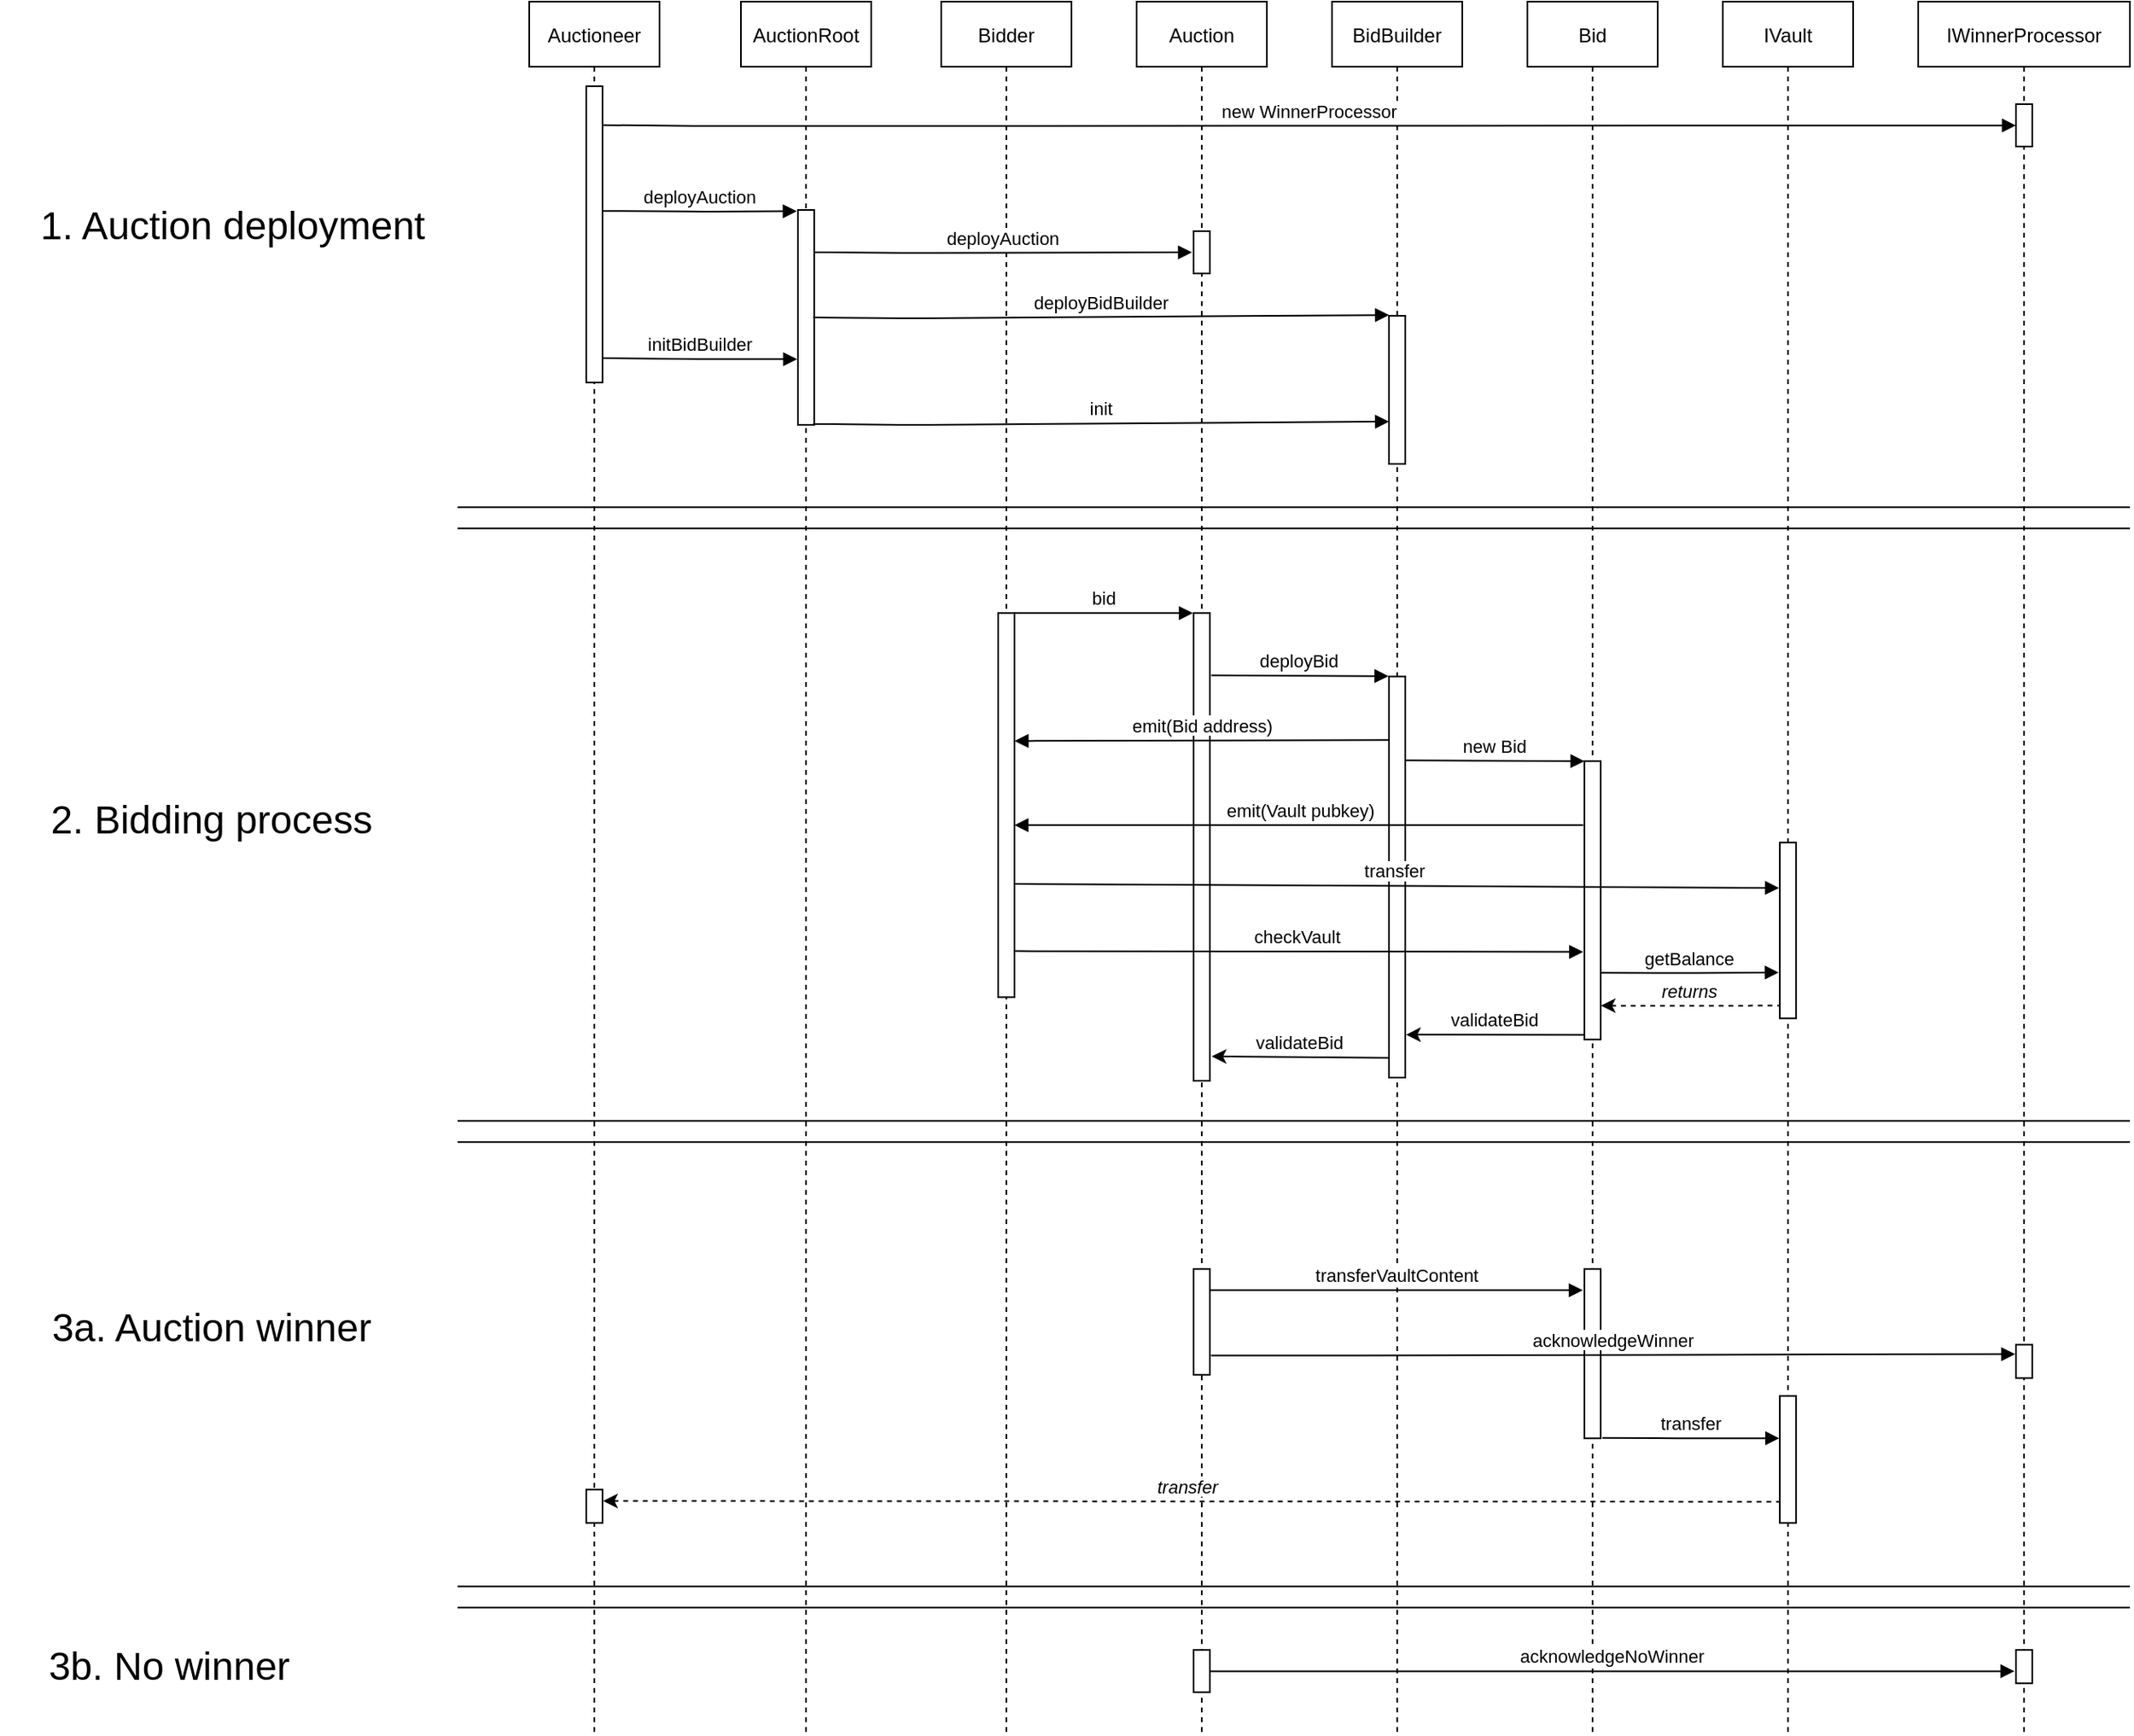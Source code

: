 <mxfile version="14.6.13" type="device"><diagram id="kgpKYQtTHZ0yAKxKKP6v" name="Page-1"><mxGraphModel dx="1103" dy="187" grid="1" gridSize="13" guides="1" tooltips="1" connect="1" arrows="1" fold="1" page="1" pageScale="1" pageWidth="827" pageHeight="1169" math="0" shadow="0"><root><mxCell id="0"/><mxCell id="1" parent="0"/><mxCell id="W-jSJZYHt0vHrLAS6eAT-16" value="BidBuilder" style="shape=umlLifeline;perimeter=lifelinePerimeter;container=1;collapsible=0;recursiveResize=0;rounded=0;shadow=0;strokeWidth=1;" parent="1" vertex="1"><mxGeometry x="636" y="80" width="80" height="1064" as="geometry"/></mxCell><mxCell id="W-jSJZYHt0vHrLAS6eAT-17" value="" style="points=[];perimeter=orthogonalPerimeter;rounded=0;shadow=0;strokeWidth=1;" parent="1" vertex="1"><mxGeometry x="671" y="494.63" width="10" height="246.37" as="geometry"/></mxCell><mxCell id="W-jSJZYHt0vHrLAS6eAT-10" value="Auction" style="shape=umlLifeline;perimeter=lifelinePerimeter;container=1;collapsible=0;recursiveResize=0;rounded=0;shadow=0;strokeWidth=1;" parent="1" vertex="1"><mxGeometry x="516" y="80" width="80" height="1064" as="geometry"/></mxCell><mxCell id="W-jSJZYHt0vHrLAS6eAT-11" value="" style="points=[];perimeter=orthogonalPerimeter;rounded=0;shadow=0;strokeWidth=1;" parent="W-jSJZYHt0vHrLAS6eAT-10" vertex="1"><mxGeometry x="35" y="375.63" width="10" height="287.37" as="geometry"/></mxCell><mxCell id="W-jSJZYHt0vHrLAS6eAT-71" value="" style="points=[];perimeter=orthogonalPerimeter;rounded=0;shadow=0;strokeWidth=1;" parent="1" vertex="1"><mxGeometry x="551" y="221" width="10" height="26" as="geometry"/></mxCell><mxCell id="3nuBFxr9cyL0pnOWT2aG-1" value="Bidder" style="shape=umlLifeline;perimeter=lifelinePerimeter;container=1;collapsible=0;recursiveResize=0;rounded=0;shadow=0;strokeWidth=1;" parent="1" vertex="1"><mxGeometry x="396" y="80" width="80" height="1064" as="geometry"/></mxCell><mxCell id="3nuBFxr9cyL0pnOWT2aG-2" value="" style="points=[];perimeter=orthogonalPerimeter;rounded=0;shadow=0;strokeWidth=1;" parent="3nuBFxr9cyL0pnOWT2aG-1" vertex="1"><mxGeometry x="35" y="375.63" width="10" height="236" as="geometry"/></mxCell><mxCell id="3nuBFxr9cyL0pnOWT2aG-8" value="bid" style="verticalAlign=bottom;endArrow=block;shadow=0;strokeWidth=1;entryX=-0.046;entryY=0;entryDx=0;entryDy=0;entryPerimeter=0;" parent="1" source="3nuBFxr9cyL0pnOWT2aG-2" target="W-jSJZYHt0vHrLAS6eAT-11" edge="1"><mxGeometry relative="1" as="geometry"><mxPoint x="621" y="251.63" as="sourcePoint"/><mxPoint x="546" y="429.63" as="targetPoint"/><Array as="points"><mxPoint x="520" y="455.63"/></Array></mxGeometry></mxCell><mxCell id="W-jSJZYHt0vHrLAS6eAT-15" value="deployBid" style="verticalAlign=bottom;endArrow=block;shadow=0;strokeWidth=1;exitX=1.084;exitY=0.133;exitDx=0;exitDy=0;exitPerimeter=0;entryX=-0.033;entryY=-0.001;entryDx=0;entryDy=0;entryPerimeter=0;" parent="1" source="W-jSJZYHt0vHrLAS6eAT-11" edge="1" target="W-jSJZYHt0vHrLAS6eAT-17"><mxGeometry x="-0.006" relative="1" as="geometry"><mxPoint x="741" y="251.63" as="sourcePoint"/><mxPoint x="670" y="495.63" as="targetPoint"/><Array as="points"/><mxPoint as="offset"/></mxGeometry></mxCell><mxCell id="W-jSJZYHt0vHrLAS6eAT-20" value="new Bid" style="verticalAlign=bottom;endArrow=block;shadow=0;strokeWidth=1;exitX=1.046;exitY=0.209;exitDx=0;exitDy=0;exitPerimeter=0;" parent="1" source="W-jSJZYHt0vHrLAS6eAT-17" edge="1"><mxGeometry x="-0.006" relative="1" as="geometry"><mxPoint x="686" y="541.63" as="sourcePoint"/><mxPoint x="791" y="546.63" as="targetPoint"/><Array as="points"/><mxPoint as="offset"/></mxGeometry></mxCell><mxCell id="W-jSJZYHt0vHrLAS6eAT-26" value="Bid" style="shape=umlLifeline;perimeter=lifelinePerimeter;container=1;collapsible=0;recursiveResize=0;rounded=0;shadow=0;strokeWidth=1;" parent="1" vertex="1"><mxGeometry x="756" y="80" width="80" height="1064" as="geometry"/></mxCell><mxCell id="W-jSJZYHt0vHrLAS6eAT-27" value="" style="points=[];perimeter=orthogonalPerimeter;rounded=0;shadow=0;strokeWidth=1;" parent="W-jSJZYHt0vHrLAS6eAT-26" vertex="1"><mxGeometry x="35" y="466.63" width="10" height="171" as="geometry"/></mxCell><mxCell id="W-jSJZYHt0vHrLAS6eAT-30" value="emit(Vault pubkey)" style="verticalAlign=bottom;endArrow=block;shadow=0;strokeWidth=1;entryX=0.998;entryY=0.552;entryDx=0;entryDy=0;entryPerimeter=0;exitX=-0.072;exitY=0.408;exitDx=0;exitDy=0;exitPerimeter=0;" parent="1" target="3nuBFxr9cyL0pnOWT2aG-2" edge="1"><mxGeometry x="-0.006" relative="1" as="geometry"><mxPoint x="790.28" y="585.854" as="sourcePoint"/><mxPoint x="441.96" y="585.646" as="targetPoint"/><Array as="points"/><mxPoint as="offset"/></mxGeometry></mxCell><mxCell id="W-jSJZYHt0vHrLAS6eAT-31" value="IVault" style="shape=umlLifeline;perimeter=lifelinePerimeter;container=1;collapsible=0;recursiveResize=0;rounded=0;shadow=0;strokeWidth=1;" parent="1" vertex="1"><mxGeometry x="876" y="80" width="80" height="1064" as="geometry"/></mxCell><mxCell id="W-jSJZYHt0vHrLAS6eAT-32" value="" style="points=[];perimeter=orthogonalPerimeter;rounded=0;shadow=0;strokeWidth=1;" parent="W-jSJZYHt0vHrLAS6eAT-31" vertex="1"><mxGeometry x="35" y="516.63" width="10" height="108" as="geometry"/></mxCell><mxCell id="W-jSJZYHt0vHrLAS6eAT-39" value="checkVault" style="verticalAlign=bottom;endArrow=block;shadow=0;strokeWidth=1;exitX=1.026;exitY=0.88;exitDx=0;exitDy=0;exitPerimeter=0;entryX=-0.077;entryY=0.685;entryDx=0;entryDy=0;entryPerimeter=0;" parent="1" source="3nuBFxr9cyL0pnOWT2aG-2" target="W-jSJZYHt0vHrLAS6eAT-27" edge="1"><mxGeometry x="-0.006" relative="1" as="geometry"><mxPoint x="441" y="380.63" as="sourcePoint"/><mxPoint x="790" y="391.63" as="targetPoint"/><Array as="points"/><mxPoint as="offset"/></mxGeometry></mxCell><mxCell id="W-jSJZYHt0vHrLAS6eAT-42" value="getBalance" style="verticalAlign=bottom;endArrow=block;shadow=0;strokeWidth=1;exitX=1.031;exitY=0.749;exitDx=0;exitDy=0;exitPerimeter=0;entryX=-0.065;entryY=0.739;entryDx=0;entryDy=0;entryPerimeter=0;" parent="1" target="W-jSJZYHt0vHrLAS6eAT-32" edge="1"><mxGeometry x="-0.006" relative="1" as="geometry"><mxPoint x="801" y="676.63" as="sourcePoint"/><mxPoint x="897" y="676.63" as="targetPoint"/><Array as="points"><mxPoint x="849.69" y="676.79"/></Array><mxPoint as="offset"/></mxGeometry></mxCell><mxCell id="W-jSJZYHt0vHrLAS6eAT-46" value="returns" style="verticalAlign=bottom;endArrow=none;shadow=0;strokeWidth=1;exitX=1.037;exitY=0.875;exitDx=0;exitDy=0;exitPerimeter=0;startArrow=classic;startFill=1;endFill=0;sketch=0;rounded=1;fixDash=0;snapToPoint=0;fontStyle=2;dashed=1;entryX=-0.011;entryY=0.927;entryDx=0;entryDy=0;entryPerimeter=0;" parent="1" target="W-jSJZYHt0vHrLAS6eAT-32" edge="1"><mxGeometry x="-0.006" relative="1" as="geometry"><mxPoint x="801.06" y="696.79" as="sourcePoint"/><mxPoint x="910" y="696.63" as="targetPoint"/><Array as="points"><mxPoint x="854.38" y="696.95"/></Array><mxPoint as="offset"/></mxGeometry></mxCell><mxCell id="W-jSJZYHt0vHrLAS6eAT-50" value="emit(Bid address)" style="verticalAlign=bottom;endArrow=block;shadow=0;strokeWidth=1;entryX=1.007;entryY=0.333;entryDx=0;entryDy=0;entryPerimeter=0;" parent="1" target="3nuBFxr9cyL0pnOWT2aG-2" edge="1"><mxGeometry x="-0.006" relative="1" as="geometry"><mxPoint x="671" y="533.63" as="sourcePoint"/><mxPoint x="442" y="533.63" as="targetPoint"/><Array as="points"/><mxPoint as="offset"/></mxGeometry></mxCell><mxCell id="W-jSJZYHt0vHrLAS6eAT-53" value="" style="points=[];perimeter=orthogonalPerimeter;rounded=0;shadow=0;strokeWidth=1;" parent="1" vertex="1"><mxGeometry x="551" y="858.63" width="10" height="65" as="geometry"/></mxCell><mxCell id="W-jSJZYHt0vHrLAS6eAT-55" value="" style="points=[];perimeter=orthogonalPerimeter;rounded=0;shadow=0;strokeWidth=1;" parent="1" vertex="1"><mxGeometry x="791" y="858.63" width="10" height="104" as="geometry"/></mxCell><mxCell id="W-jSJZYHt0vHrLAS6eAT-57" value="IWinnerProcessor" style="shape=umlLifeline;perimeter=lifelinePerimeter;container=1;collapsible=0;recursiveResize=0;rounded=0;shadow=0;strokeWidth=1;" parent="1" vertex="1"><mxGeometry x="996" y="80" width="130" height="1064" as="geometry"/></mxCell><mxCell id="W-jSJZYHt0vHrLAS6eAT-81" value="" style="points=[];perimeter=orthogonalPerimeter;rounded=0;shadow=0;strokeWidth=1;" parent="W-jSJZYHt0vHrLAS6eAT-57" vertex="1"><mxGeometry x="60" y="825.13" width="10" height="20.5" as="geometry"/></mxCell><mxCell id="W-jSJZYHt0vHrLAS6eAT-60" value="Auctioneer" style="shape=umlLifeline;perimeter=lifelinePerimeter;container=1;collapsible=0;recursiveResize=0;rounded=0;shadow=0;strokeWidth=1;" parent="1" vertex="1"><mxGeometry x="143" y="80" width="80" height="1064" as="geometry"/></mxCell><mxCell id="W-jSJZYHt0vHrLAS6eAT-61" value="" style="points=[];perimeter=orthogonalPerimeter;rounded=0;shadow=0;strokeWidth=1;" parent="W-jSJZYHt0vHrLAS6eAT-60" vertex="1"><mxGeometry x="35" y="52" width="10" height="182" as="geometry"/></mxCell><mxCell id="W-jSJZYHt0vHrLAS6eAT-63" value="AuctionRoot" style="shape=umlLifeline;perimeter=lifelinePerimeter;container=1;collapsible=0;recursiveResize=0;rounded=0;shadow=0;strokeWidth=1;" parent="1" vertex="1"><mxGeometry x="273" y="80" width="80" height="1064" as="geometry"/></mxCell><mxCell id="W-jSJZYHt0vHrLAS6eAT-64" value="" style="points=[];perimeter=orthogonalPerimeter;rounded=0;shadow=0;strokeWidth=1;" parent="W-jSJZYHt0vHrLAS6eAT-63" vertex="1"><mxGeometry x="35" y="128" width="10" height="132" as="geometry"/></mxCell><mxCell id="W-jSJZYHt0vHrLAS6eAT-65" value="deployAuction" style="verticalAlign=bottom;endArrow=block;shadow=0;strokeWidth=1;exitX=1.026;exitY=0.227;exitDx=0;exitDy=0;exitPerimeter=0;entryX=-0.07;entryY=0.228;entryDx=0;entryDy=0;entryPerimeter=0;" parent="1" edge="1"><mxGeometry relative="1" as="geometry"><mxPoint x="188.26" y="208.59" as="sourcePoint"/><mxPoint x="307.3" y="208.76" as="targetPoint"/><Array as="points"><mxPoint x="247" y="209"/></Array></mxGeometry></mxCell><mxCell id="W-jSJZYHt0vHrLAS6eAT-66" value="deployAuction" style="verticalAlign=bottom;endArrow=block;shadow=0;strokeWidth=1;" parent="1" edge="1"><mxGeometry relative="1" as="geometry"><mxPoint x="318" y="234" as="sourcePoint"/><mxPoint x="550" y="234" as="targetPoint"/><Array as="points"><mxPoint x="380.7" y="234.41"/></Array></mxGeometry></mxCell><mxCell id="W-jSJZYHt0vHrLAS6eAT-68" value="deployBidBuilder" style="verticalAlign=bottom;endArrow=block;shadow=0;strokeWidth=1;exitX=1.019;exitY=0.152;exitDx=0;exitDy=0;exitPerimeter=0;entryX=0;entryY=-0.005;entryDx=0;entryDy=0;entryPerimeter=0;" parent="1" target="W-jSJZYHt0vHrLAS6eAT-70" edge="1"><mxGeometry relative="1" as="geometry"><mxPoint x="317.33" y="274" as="sourcePoint"/><mxPoint x="663" y="274" as="targetPoint"/><Array as="points"><mxPoint x="379.84" y="274.57"/></Array></mxGeometry></mxCell><mxCell id="W-jSJZYHt0vHrLAS6eAT-69" value="initBidBuilder" style="verticalAlign=bottom;endArrow=block;shadow=0;strokeWidth=1;exitX=1.049;exitY=0.461;exitDx=0;exitDy=0;exitPerimeter=0;" parent="1" edge="1"><mxGeometry relative="1" as="geometry"><mxPoint x="188" y="299" as="sourcePoint"/><mxPoint x="307.51" y="299.63" as="targetPoint"/><Array as="points"><mxPoint x="256.19" y="299.7"/></Array></mxGeometry></mxCell><mxCell id="W-jSJZYHt0vHrLAS6eAT-70" value="" style="points=[];perimeter=orthogonalPerimeter;rounded=0;shadow=0;strokeWidth=1;" parent="1" vertex="1"><mxGeometry x="671" y="273" width="10" height="91" as="geometry"/></mxCell><mxCell id="W-jSJZYHt0vHrLAS6eAT-73" value="new WinnerProcessor" style="verticalAlign=bottom;endArrow=block;shadow=0;strokeWidth=1;exitX=1.01;exitY=0.131;exitDx=0;exitDy=0;exitPerimeter=0;entryX=-0.002;entryY=0.503;entryDx=0;entryDy=0;entryPerimeter=0;" parent="1" source="W-jSJZYHt0vHrLAS6eAT-61" target="W-jSJZYHt0vHrLAS6eAT-74" edge="1"><mxGeometry relative="1" as="geometry"><mxPoint x="195" y="156.0" as="sourcePoint"/><mxPoint x="1053" y="156" as="targetPoint"/><Array as="points"><mxPoint x="253.74" y="156.41"/></Array></mxGeometry></mxCell><mxCell id="W-jSJZYHt0vHrLAS6eAT-74" value="" style="points=[];perimeter=orthogonalPerimeter;rounded=0;shadow=0;strokeWidth=1;" parent="1" vertex="1"><mxGeometry x="1056" y="143" width="10" height="26" as="geometry"/></mxCell><mxCell id="W-jSJZYHt0vHrLAS6eAT-75" value="transferVaultContent" style="verticalAlign=bottom;endArrow=block;shadow=0;strokeWidth=1;" parent="1" edge="1"><mxGeometry relative="1" as="geometry"><mxPoint x="561.46" y="871.63" as="sourcePoint"/><mxPoint x="790" y="871.63" as="targetPoint"/><Array as="points"><mxPoint x="640.46" y="871.63"/></Array></mxGeometry></mxCell><mxCell id="W-jSJZYHt0vHrLAS6eAT-76" value="" style="points=[];perimeter=orthogonalPerimeter;rounded=0;shadow=0;strokeWidth=1;" parent="1" vertex="1"><mxGeometry x="911" y="936.63" width="10" height="78" as="geometry"/></mxCell><mxCell id="W-jSJZYHt0vHrLAS6eAT-78" value="transfer" style="verticalAlign=bottom;endArrow=block;shadow=0;strokeWidth=1;exitX=1.1;exitY=0.873;exitDx=0;exitDy=0;exitPerimeter=0;entryX=-0.033;entryY=0.249;entryDx=0;entryDy=0;entryPerimeter=0;" parent="1" edge="1"><mxGeometry relative="1" as="geometry"><mxPoint x="802" y="962.422" as="sourcePoint"/><mxPoint x="910.67" y="962.578" as="targetPoint"/><Array as="points"><mxPoint x="858" y="962.63"/></Array></mxGeometry></mxCell><mxCell id="W-jSJZYHt0vHrLAS6eAT-82" value="acknowledgeWinner" style="verticalAlign=bottom;endArrow=block;shadow=0;strokeWidth=1;entryX=-0.048;entryY=0.28;entryDx=0;entryDy=0;entryPerimeter=0;" parent="1" target="W-jSJZYHt0vHrLAS6eAT-81" edge="1"><mxGeometry relative="1" as="geometry"><mxPoint x="561.73" y="911.71" as="sourcePoint"/><mxPoint x="1040" y="909.63" as="targetPoint"/><Array as="points"><mxPoint x="640.73" y="911.71"/></Array></mxGeometry></mxCell><mxCell id="W-jSJZYHt0vHrLAS6eAT-86" value="" style="endArrow=none;html=1;shadow=0;" parent="1" edge="1"><mxGeometry width="50" height="50" relative="1" as="geometry"><mxPoint x="99" y="390.63" as="sourcePoint"/><mxPoint x="1126" y="390.63" as="targetPoint"/></mxGeometry></mxCell><mxCell id="W-jSJZYHt0vHrLAS6eAT-87" value="" style="endArrow=none;html=1;shadow=0;" parent="1" edge="1"><mxGeometry width="50" height="50" relative="1" as="geometry"><mxPoint x="99" y="403.63" as="sourcePoint"/><mxPoint x="1126" y="403.63" as="targetPoint"/></mxGeometry></mxCell><mxCell id="W-jSJZYHt0vHrLAS6eAT-90" value="" style="endArrow=none;html=1;shadow=0;" parent="1" edge="1"><mxGeometry width="50" height="50" relative="1" as="geometry"><mxPoint x="99" y="767.63" as="sourcePoint"/><mxPoint x="1126" y="767.63" as="targetPoint"/></mxGeometry></mxCell><mxCell id="W-jSJZYHt0vHrLAS6eAT-91" value="" style="endArrow=none;html=1;shadow=0;" parent="1" edge="1"><mxGeometry width="50" height="50" relative="1" as="geometry"><mxPoint x="99" y="780.63" as="sourcePoint"/><mxPoint x="1126" y="780.63" as="targetPoint"/></mxGeometry></mxCell><mxCell id="W-jSJZYHt0vHrLAS6eAT-92" value="&lt;font style=&quot;font-size: 24px&quot;&gt;1. Auction deployment&lt;/font&gt;" style="text;html=1;strokeColor=none;fillColor=none;align=center;verticalAlign=middle;whiteSpace=wrap;rounded=0;" parent="1" vertex="1"><mxGeometry x="-169" y="208" width="260" height="20" as="geometry"/></mxCell><mxCell id="W-jSJZYHt0vHrLAS6eAT-93" value="&lt;font style=&quot;font-size: 24px&quot;&gt;2. Bidding process&lt;/font&gt;" style="text;html=1;strokeColor=none;fillColor=none;align=center;verticalAlign=middle;whiteSpace=wrap;rounded=0;" parent="1" vertex="1"><mxGeometry x="-156" y="572.63" width="208" height="20" as="geometry"/></mxCell><mxCell id="W-jSJZYHt0vHrLAS6eAT-94" value="&lt;span style=&quot;font-size: 24px&quot;&gt;3a. Auction winner&lt;/span&gt;" style="text;html=1;strokeColor=none;fillColor=none;align=center;verticalAlign=middle;whiteSpace=wrap;rounded=0;" parent="1" vertex="1"><mxGeometry x="-156" y="884.63" width="208" height="20" as="geometry"/></mxCell><mxCell id="W-jSJZYHt0vHrLAS6eAT-95" value="" style="endArrow=none;html=1;shadow=0;" parent="1" edge="1"><mxGeometry width="50" height="50" relative="1" as="geometry"><mxPoint x="99" y="1053.63" as="sourcePoint"/><mxPoint x="1126" y="1053.63" as="targetPoint"/></mxGeometry></mxCell><mxCell id="W-jSJZYHt0vHrLAS6eAT-96" value="" style="endArrow=none;html=1;shadow=0;" parent="1" edge="1"><mxGeometry width="50" height="50" relative="1" as="geometry"><mxPoint x="99" y="1066.63" as="sourcePoint"/><mxPoint x="1126" y="1066.63" as="targetPoint"/></mxGeometry></mxCell><mxCell id="W-jSJZYHt0vHrLAS6eAT-97" value="&lt;span style=&quot;font-size: 24px&quot;&gt;3b. No winner&lt;/span&gt;" style="text;html=1;strokeColor=none;fillColor=none;align=center;verticalAlign=middle;whiteSpace=wrap;rounded=0;" parent="1" vertex="1"><mxGeometry x="-182" y="1092.63" width="208" height="20" as="geometry"/></mxCell><mxCell id="W-jSJZYHt0vHrLAS6eAT-98" value="" style="points=[];perimeter=orthogonalPerimeter;rounded=0;shadow=0;strokeWidth=1;" parent="1" vertex="1"><mxGeometry x="551" y="1092.63" width="10" height="26" as="geometry"/></mxCell><mxCell id="W-jSJZYHt0vHrLAS6eAT-100" value="" style="points=[];perimeter=orthogonalPerimeter;rounded=0;shadow=0;strokeWidth=1;" parent="1" vertex="1"><mxGeometry x="1056" y="1092.63" width="10" height="20.5" as="geometry"/></mxCell><mxCell id="W-jSJZYHt0vHrLAS6eAT-104" value="acknowledgeNoWinner" style="verticalAlign=bottom;endArrow=block;shadow=0;strokeWidth=1;entryX=-0.091;entryY=0.637;entryDx=0;entryDy=0;entryPerimeter=0;exitX=1.011;exitY=0.504;exitDx=0;exitDy=0;exitPerimeter=0;" parent="1" source="W-jSJZYHt0vHrLAS6eAT-98" target="W-jSJZYHt0vHrLAS6eAT-100" edge="1"><mxGeometry relative="1" as="geometry"><mxPoint x="561.73" y="1145.71" as="sourcePoint"/><mxPoint x="1055.67" y="1148.866" as="targetPoint"/><Array as="points"/></mxGeometry></mxCell><mxCell id="W-jSJZYHt0vHrLAS6eAT-112" value="transfer" style="verticalAlign=bottom;endArrow=none;shadow=0;strokeWidth=1;startArrow=classic;startFill=1;endFill=0;sketch=0;rounded=1;fixDash=0;snapToPoint=0;entryX=-0.016;entryY=0.833;entryDx=0;entryDy=0;entryPerimeter=0;exitX=1.038;exitY=0.341;exitDx=0;exitDy=0;exitPerimeter=0;dashed=1;fontStyle=2" parent="1" source="W-jSJZYHt0vHrLAS6eAT-114" target="W-jSJZYHt0vHrLAS6eAT-76" edge="1"><mxGeometry x="-0.006" relative="1" as="geometry"><mxPoint x="195" y="1001.63" as="sourcePoint"/><mxPoint x="897" y="1001.63" as="targetPoint"/><Array as="points"/><mxPoint as="offset"/></mxGeometry></mxCell><mxCell id="W-jSJZYHt0vHrLAS6eAT-114" value="" style="points=[];perimeter=orthogonalPerimeter;rounded=0;shadow=0;strokeWidth=1;" parent="1" vertex="1"><mxGeometry x="178" y="994.13" width="10" height="20.5" as="geometry"/></mxCell><mxCell id="W-jSJZYHt0vHrLAS6eAT-115" value="init" style="verticalAlign=bottom;endArrow=block;shadow=0;strokeWidth=1;exitX=1.019;exitY=0.152;exitDx=0;exitDy=0;exitPerimeter=0;entryX=0;entryY=-0.005;entryDx=0;entryDy=0;entryPerimeter=0;" parent="1" edge="1"><mxGeometry relative="1" as="geometry"><mxPoint x="317.33" y="339.46" as="sourcePoint"/><mxPoint x="671" y="338.005" as="targetPoint"/><Array as="points"><mxPoint x="379.84" y="340.03"/></Array></mxGeometry></mxCell><mxCell id="W-jSJZYHt0vHrLAS6eAT-37" value="transfer" style="verticalAlign=bottom;endArrow=block;shadow=0;strokeWidth=1;exitX=1.006;exitY=0.705;exitDx=0;exitDy=0;exitPerimeter=0;entryX=-0.052;entryY=0.258;entryDx=0;entryDy=0;entryPerimeter=0;" parent="1" source="3nuBFxr9cyL0pnOWT2aG-2" target="W-jSJZYHt0vHrLAS6eAT-32" edge="1"><mxGeometry x="-0.006" relative="1" as="geometry"><mxPoint x="441.48" y="352.64" as="sourcePoint"/><mxPoint x="910" y="621.63" as="targetPoint"/><Array as="points"/><mxPoint as="offset"/></mxGeometry></mxCell><mxCell id="W-jSJZYHt0vHrLAS6eAT-48" value="validateBid" style="verticalAlign=bottom;endArrow=none;shadow=0;strokeWidth=1;entryX=-0.034;entryY=0.983;entryDx=0;entryDy=0;entryPerimeter=0;startArrow=classic;startFill=1;endFill=0;sketch=0;rounded=1;fixDash=0;snapToPoint=0;exitX=1.046;exitY=0.893;exitDx=0;exitDy=0;exitPerimeter=0;" parent="1" target="W-jSJZYHt0vHrLAS6eAT-27" edge="1" source="W-jSJZYHt0vHrLAS6eAT-17"><mxGeometry x="-0.006" relative="1" as="geometry"><mxPoint x="689" y="716" as="sourcePoint"/><mxPoint x="785.37" y="421.74" as="targetPoint"/><Array as="points"/><mxPoint as="offset"/></mxGeometry></mxCell><mxCell id="lXS8iAMFCS-q3iBM9waC-1" value="validateBid" style="verticalAlign=bottom;endArrow=none;shadow=0;strokeWidth=1;entryX=-0.065;entryY=0.989;entryDx=0;entryDy=0;entryPerimeter=0;startArrow=classic;startFill=1;endFill=0;sketch=0;rounded=1;fixDash=0;snapToPoint=0;exitX=1.046;exitY=0.944;exitDx=0;exitDy=0;exitPerimeter=0;" edge="1" parent="1"><mxGeometry x="-0.006" relative="1" as="geometry"><mxPoint x="562.11" y="728.001" as="sourcePoint"/><mxPoint x="671.0" y="728.819" as="targetPoint"/><Array as="points"/><mxPoint as="offset"/></mxGeometry></mxCell></root></mxGraphModel></diagram></mxfile>